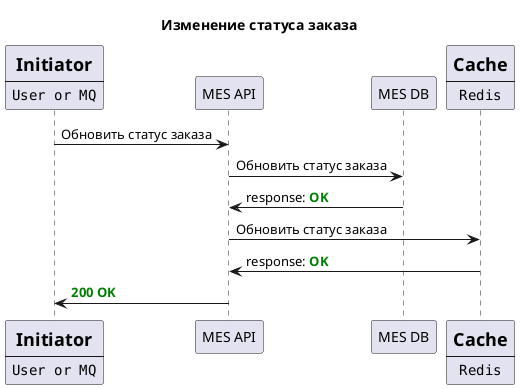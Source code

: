 @startuml

title Изменение статуса заказа

participant user [
    =Initiator
    ----
    ""User or MQ""
]
participant "MES API" as mes
participant "MES DB" as db
participant cache [
    =Cache
    ----
    ""Redis""
]

user -> mes: Обновить статус заказа
mes -> db: Обновить статус заказа
db -> mes: response: <font color=green><b>OK</b>
mes -> cache: Обновить статус заказа
cache -> mes: response: <font color=green><b>OK</b>
mes -> user: <font color=green><b>200 OK</b>

@enduml